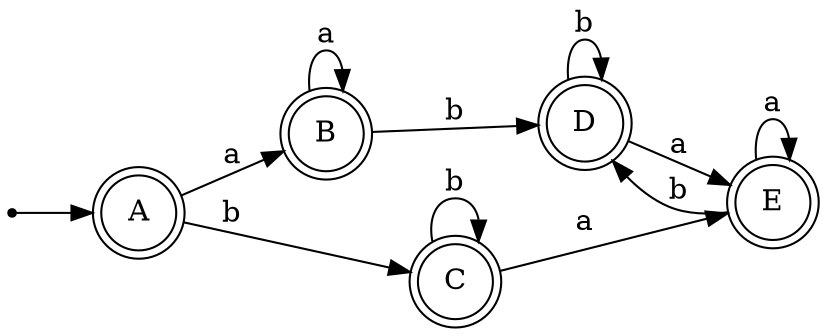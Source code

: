 // Subconjuntos DFA:
// A = q0_q1_q2_q3_q4_q6_q7_q8_q10_q11_q12_q13_q14_q15_q16_q18_q19_q20_
// B = q1_q3_q4_q5_q10_q11_q12_q13_q14_q15_q16_q17_q18_q19_q20_
// C = q1_q7_q8_q9_q10_q11_q12_q13_q14_q15_q16_q18_q19_q20_q21_
// D = q11_q12_q13_q14_q15_q16_q18_q19_q20_q21_
// E = q11_q12_q13_q14_q15_q16_q17_q18_q19_q20_
digraph DFA {
  rankdir=LR;
  node [shape=circle];
  s [shape=point];
  s -> A;
  A [shape=doublecircle];
  B [shape=doublecircle];
  C [shape=doublecircle];
  D [shape=doublecircle];
  E [shape=doublecircle];
  A -> C [label="b"];
  A -> B [label="a"];
  B -> B [label="a"];
  B -> D [label="b"];
  C -> E [label="a"];
  C -> C [label="b"];
  D -> E [label="a"];
  D -> D [label="b"];
  E -> E [label="a"];
  E -> D [label="b"];
}
